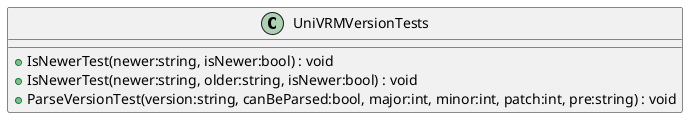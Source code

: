 @startuml
class UniVRMVersionTests {
    + IsNewerTest(newer:string, isNewer:bool) : void
    + IsNewerTest(newer:string, older:string, isNewer:bool) : void
    + ParseVersionTest(version:string, canBeParsed:bool, major:int, minor:int, patch:int, pre:string) : void
}
@enduml
